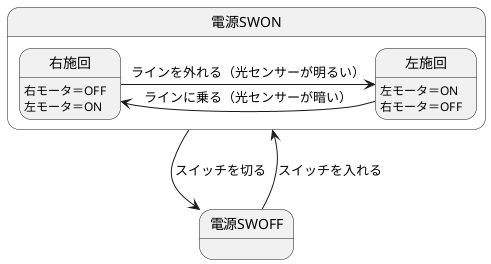 @startuml 演習6-5-3
' left to right direction
state 電源SWON{
右施回 -> 左施回 : ラインを外れる（光センサーが明るい）
右施回 : 右モータ＝OFF
左施回 : 左モータ＝ON
左施回 -> 右施回 : ラインに乗る（光センサーが暗い）
右施回 : 左モータ＝ON
左施回 : 右モータ＝OFF
}
電源SWOFF --> 電源SWON : スイッチを入れる
電源SWON --> 電源SWOFF : スイッチを切る
@enduml